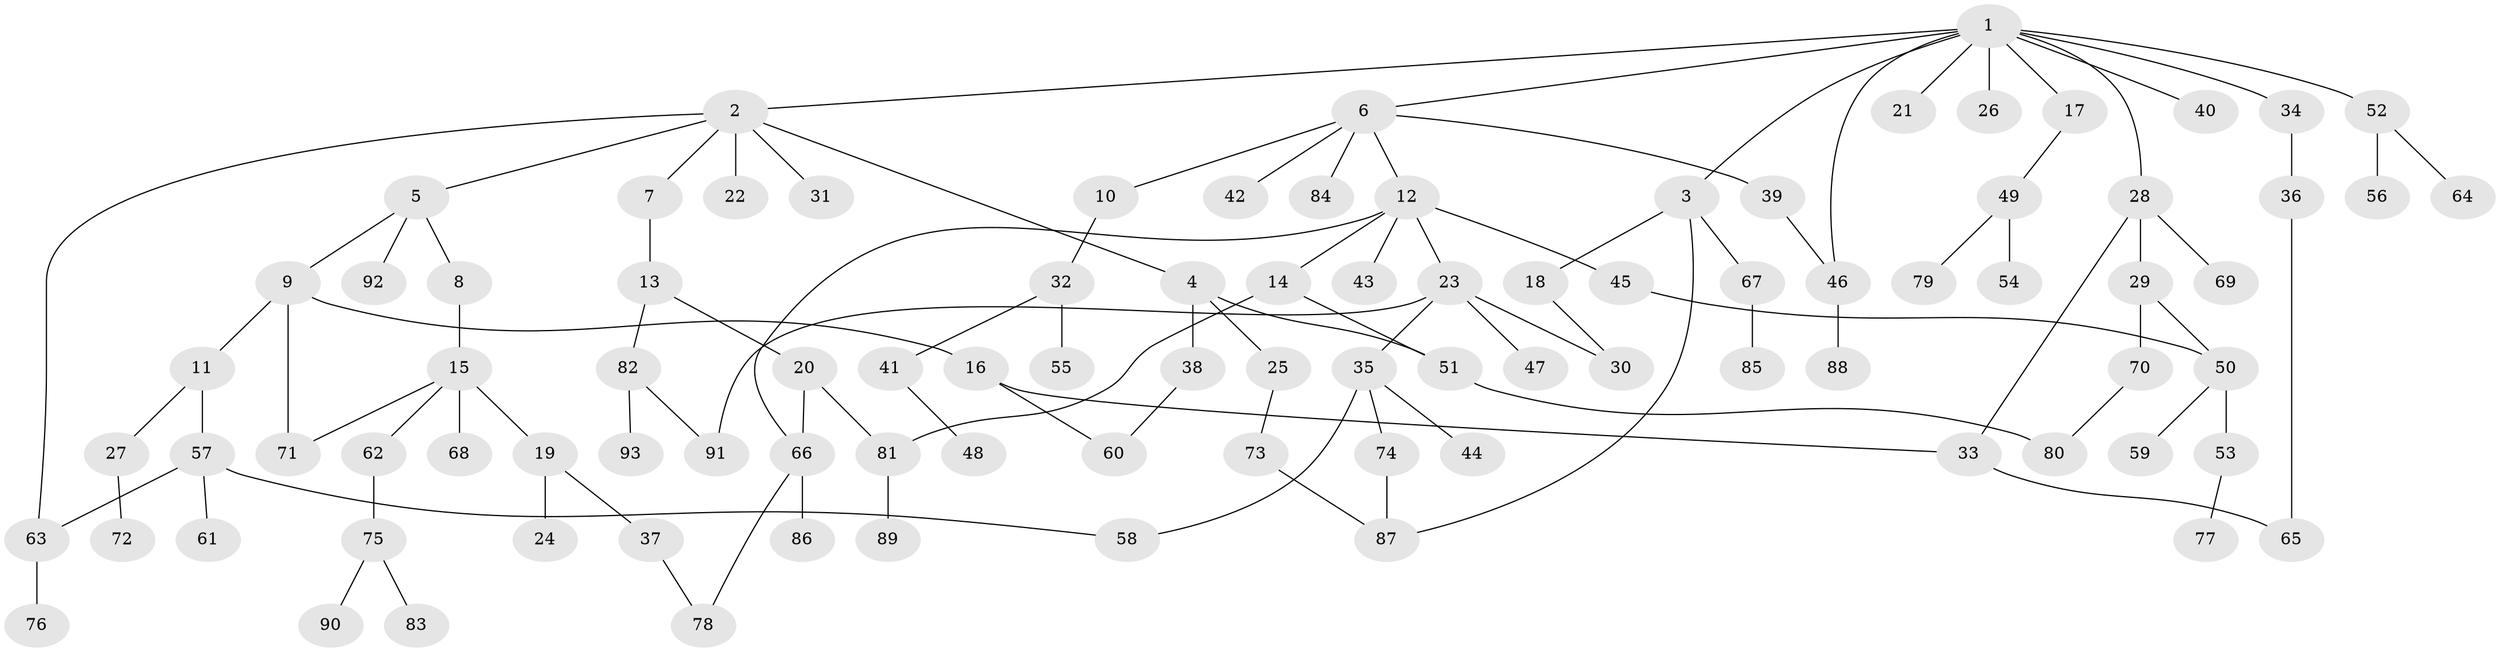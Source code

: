 // Generated by graph-tools (version 1.1) at 2025/10/02/27/25 16:10:53]
// undirected, 93 vertices, 109 edges
graph export_dot {
graph [start="1"]
  node [color=gray90,style=filled];
  1;
  2;
  3;
  4;
  5;
  6;
  7;
  8;
  9;
  10;
  11;
  12;
  13;
  14;
  15;
  16;
  17;
  18;
  19;
  20;
  21;
  22;
  23;
  24;
  25;
  26;
  27;
  28;
  29;
  30;
  31;
  32;
  33;
  34;
  35;
  36;
  37;
  38;
  39;
  40;
  41;
  42;
  43;
  44;
  45;
  46;
  47;
  48;
  49;
  50;
  51;
  52;
  53;
  54;
  55;
  56;
  57;
  58;
  59;
  60;
  61;
  62;
  63;
  64;
  65;
  66;
  67;
  68;
  69;
  70;
  71;
  72;
  73;
  74;
  75;
  76;
  77;
  78;
  79;
  80;
  81;
  82;
  83;
  84;
  85;
  86;
  87;
  88;
  89;
  90;
  91;
  92;
  93;
  1 -- 2;
  1 -- 3;
  1 -- 6;
  1 -- 17;
  1 -- 21;
  1 -- 26;
  1 -- 28;
  1 -- 34;
  1 -- 40;
  1 -- 46;
  1 -- 52;
  2 -- 4;
  2 -- 5;
  2 -- 7;
  2 -- 22;
  2 -- 31;
  2 -- 63;
  3 -- 18;
  3 -- 67;
  3 -- 87;
  4 -- 25;
  4 -- 38;
  4 -- 51;
  5 -- 8;
  5 -- 9;
  5 -- 92;
  6 -- 10;
  6 -- 12;
  6 -- 39;
  6 -- 42;
  6 -- 84;
  7 -- 13;
  8 -- 15;
  9 -- 11;
  9 -- 16;
  9 -- 71;
  10 -- 32;
  11 -- 27;
  11 -- 57;
  12 -- 14;
  12 -- 23;
  12 -- 43;
  12 -- 45;
  12 -- 66;
  13 -- 20;
  13 -- 82;
  14 -- 51;
  14 -- 81;
  15 -- 19;
  15 -- 62;
  15 -- 68;
  15 -- 71;
  16 -- 60;
  16 -- 33;
  17 -- 49;
  18 -- 30;
  19 -- 24;
  19 -- 37;
  20 -- 66;
  20 -- 81;
  23 -- 30;
  23 -- 35;
  23 -- 47;
  23 -- 91;
  25 -- 73;
  27 -- 72;
  28 -- 29;
  28 -- 33;
  28 -- 69;
  29 -- 70;
  29 -- 50;
  32 -- 41;
  32 -- 55;
  33 -- 65;
  34 -- 36;
  35 -- 44;
  35 -- 58;
  35 -- 74;
  36 -- 65;
  37 -- 78;
  38 -- 60;
  39 -- 46;
  41 -- 48;
  45 -- 50;
  46 -- 88;
  49 -- 54;
  49 -- 79;
  50 -- 53;
  50 -- 59;
  51 -- 80;
  52 -- 56;
  52 -- 64;
  53 -- 77;
  57 -- 61;
  57 -- 63;
  57 -- 58;
  62 -- 75;
  63 -- 76;
  66 -- 86;
  66 -- 78;
  67 -- 85;
  70 -- 80;
  73 -- 87;
  74 -- 87;
  75 -- 83;
  75 -- 90;
  81 -- 89;
  82 -- 93;
  82 -- 91;
}
